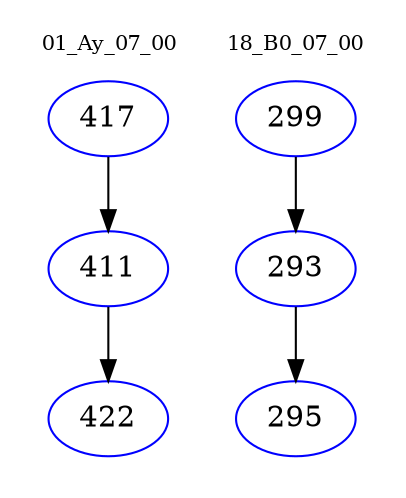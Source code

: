 digraph{
subgraph cluster_0 {
color = white
label = "01_Ay_07_00";
fontsize=10;
T0_417 [label="417", color="blue"]
T0_417 -> T0_411 [color="black"]
T0_411 [label="411", color="blue"]
T0_411 -> T0_422 [color="black"]
T0_422 [label="422", color="blue"]
}
subgraph cluster_1 {
color = white
label = "18_B0_07_00";
fontsize=10;
T1_299 [label="299", color="blue"]
T1_299 -> T1_293 [color="black"]
T1_293 [label="293", color="blue"]
T1_293 -> T1_295 [color="black"]
T1_295 [label="295", color="blue"]
}
}
